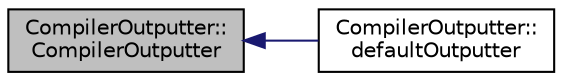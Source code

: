 digraph "CompilerOutputter::CompilerOutputter"
{
  edge [fontname="Helvetica",fontsize="10",labelfontname="Helvetica",labelfontsize="10"];
  node [fontname="Helvetica",fontsize="10",shape=record];
  rankdir="LR";
  Node1 [label="CompilerOutputter::\lCompilerOutputter",height=0.2,width=0.4,color="black", fillcolor="grey75", style="filled", fontcolor="black"];
  Node1 -> Node2 [dir="back",color="midnightblue",fontsize="10",style="solid",fontname="Helvetica"];
  Node2 [label="CompilerOutputter::\ldefaultOutputter",height=0.2,width=0.4,color="black", fillcolor="white", style="filled",URL="$class_compiler_outputter.html#aab880d6f8111706e2f08a59f39a800d1",tooltip="Creates an instance of an outputter that matches your current compiler. "];
}
